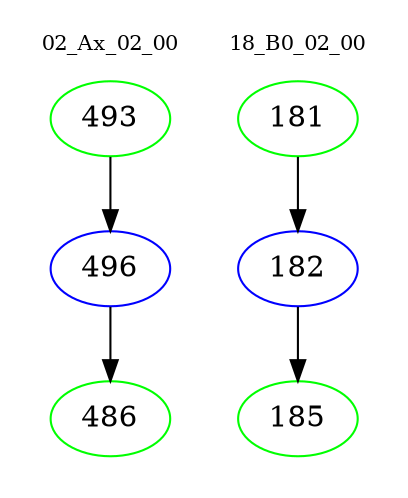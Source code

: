 digraph{
subgraph cluster_0 {
color = white
label = "02_Ax_02_00";
fontsize=10;
T0_493 [label="493", color="green"]
T0_493 -> T0_496 [color="black"]
T0_496 [label="496", color="blue"]
T0_496 -> T0_486 [color="black"]
T0_486 [label="486", color="green"]
}
subgraph cluster_1 {
color = white
label = "18_B0_02_00";
fontsize=10;
T1_181 [label="181", color="green"]
T1_181 -> T1_182 [color="black"]
T1_182 [label="182", color="blue"]
T1_182 -> T1_185 [color="black"]
T1_185 [label="185", color="green"]
}
}

